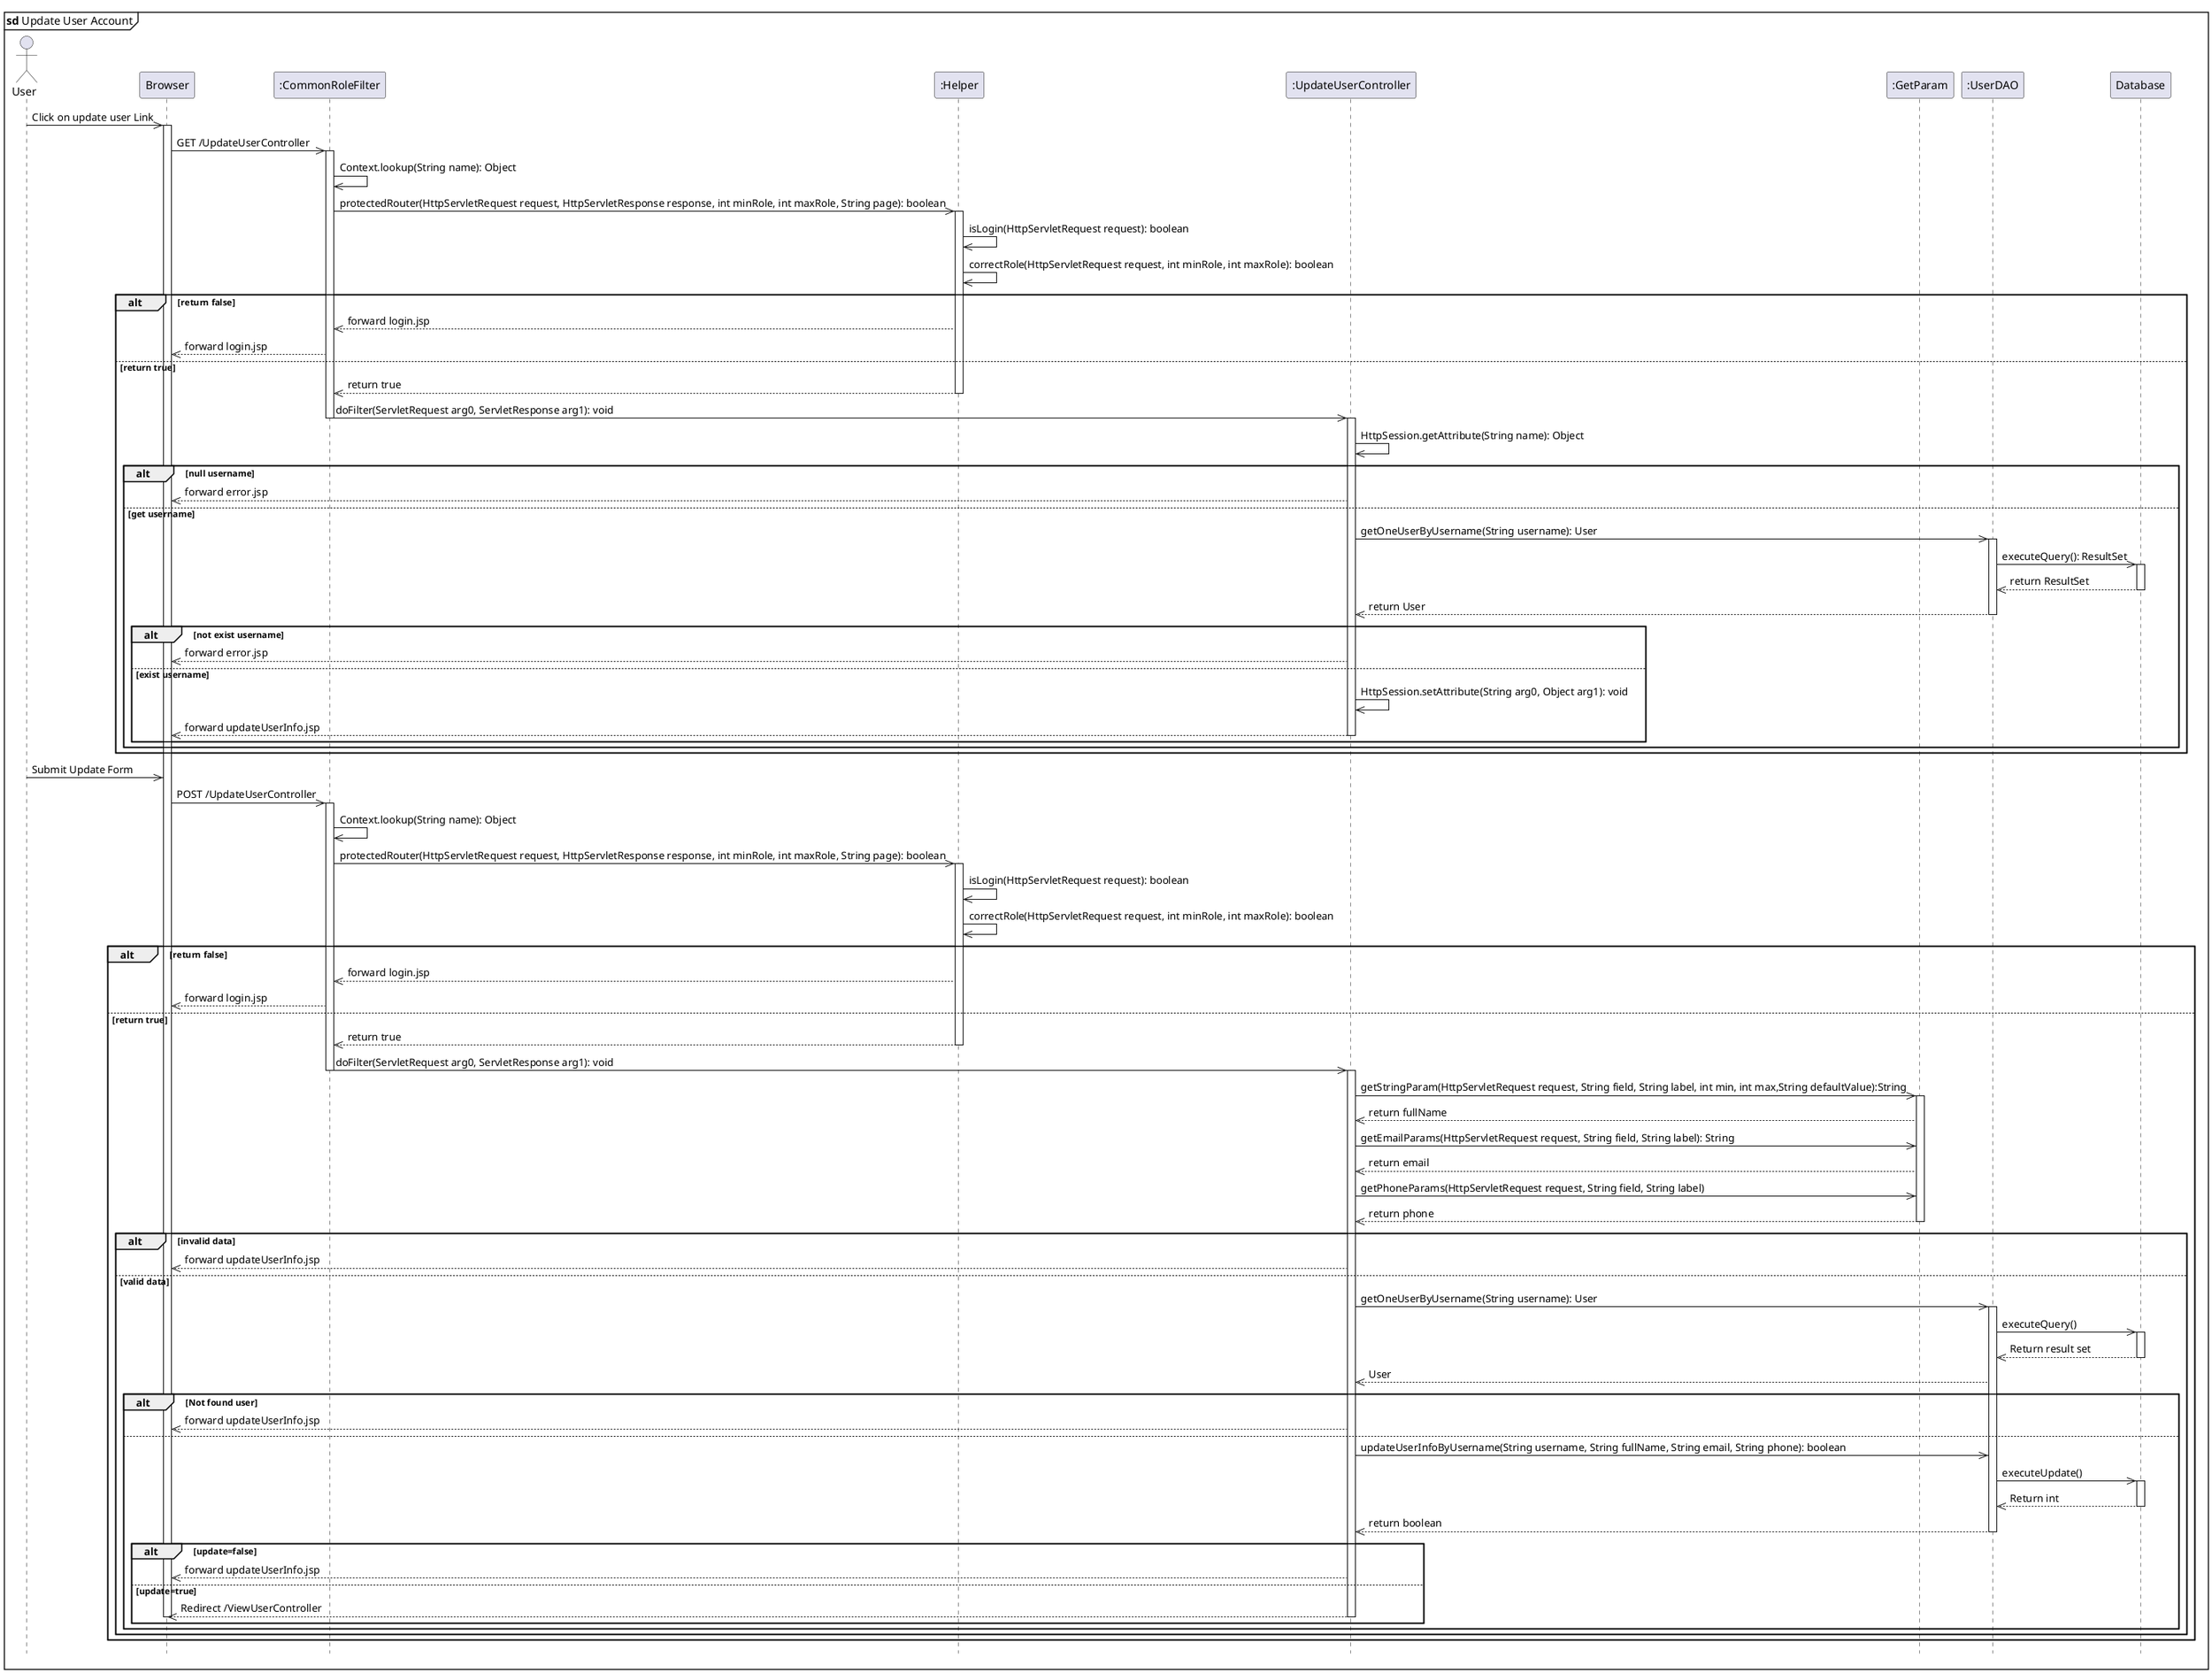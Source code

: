 @startuml updateAccount

hide footbox
mainframe <b>sd</b> Update User Account
actor User
participant "Browser" as Browser
participant ":CommonRoleFilter" as CommonRoleFilter
participant ":Helper" as Helper
participant ":UpdateUserController" as UpdateUserController
participant ":GetParam" as GetParam
participant ":UserDAO" as UserDao
participant "Database" as DB

User ->> Browser: Click on update user Link
activate Browser
Browser ->> CommonRoleFilter: GET /UpdateUserController
activate CommonRoleFilter
CommonRoleFilter ->> CommonRoleFilter: Context.lookup(String name): Object
CommonRoleFilter ->> Helper: protectedRouter(HttpServletRequest request, HttpServletResponse response, int minRole, int maxRole, String page): boolean
activate Helper
Helper ->> Helper: isLogin(HttpServletRequest request): boolean
Helper ->> Helper: correctRole(HttpServletRequest request, int minRole, int maxRole): boolean
alt return false 
    Helper -->> CommonRoleFilter: forward login.jsp
    CommonRoleFilter -->> Browser: forward login.jsp
else return true
    Helper -->> CommonRoleFilter: return true
    deactivate Helper
    CommonRoleFilter ->> UpdateUserController: doFilter(ServletRequest arg0, ServletResponse arg1): void
    deactivate CommonRoleFilter
    activate UpdateUserController
    UpdateUserController ->> UpdateUserController: HttpSession.getAttribute(String name): Object
    alt null username
        UpdateUserController -->> Browser: forward error.jsp
    else get username
        UpdateUserController ->> UserDao: getOneUserByUsername(String username): User
        activate UserDao
        UserDao ->> DB: executeQuery(): ResultSet
        activate DB
        DB -->> UserDao: return ResultSet
        deactivate DB
        UserDao -->> UpdateUserController: return User
        deactivate UserDao
        alt not exist username
            UpdateUserController -->> Browser: forward error.jsp
        else exist username
            UpdateUserController ->> UpdateUserController: HttpSession.setAttribute(String arg0, Object arg1): void
            UpdateUserController -->> Browser: forward updateUserInfo.jsp
        deactivate UpdateUserController
    end
    end
end


User ->> Browser: Submit Update Form
Browser ->> CommonRoleFilter: POST /UpdateUserController
activate CommonRoleFilter
CommonRoleFilter ->> CommonRoleFilter: Context.lookup(String name): Object
CommonRoleFilter ->> Helper: protectedRouter(HttpServletRequest request, HttpServletResponse response, int minRole, int maxRole, String page): boolean
activate Helper
Helper ->> Helper: isLogin(HttpServletRequest request): boolean
Helper ->> Helper: correctRole(HttpServletRequest request, int minRole, int maxRole): boolean
alt return false 
    Helper -->> CommonRoleFilter: forward login.jsp
    CommonRoleFilter -->> Browser: forward login.jsp
else return true
    Helper -->> CommonRoleFilter: return true
    deactivate Helper
    CommonRoleFilter ->> UpdateUserController: doFilter(ServletRequest arg0, ServletResponse arg1): void
    deactivate CommonRoleFilter
    activate UpdateUserController
    UpdateUserController ->> GetParam: getStringParam(HttpServletRequest request, String field, String label, int min, int max,String defaultValue):String
    activate GetParam
    GetParam --->> UpdateUserController: return fullName
    UpdateUserController ->> GetParam: getEmailParams(HttpServletRequest request, String field, String label): String
    GetParam --->> UpdateUserController: return email
    UpdateUserController ->> GetParam: getPhoneParams(HttpServletRequest request, String field, String label)
    GetParam --->> UpdateUserController: return phone
    deactivate GetParam
    alt invalid data
        UpdateUserController -->> Browser: forward updateUserInfo.jsp
    else valid data
        UpdateUserController ->> UserDao: getOneUserByUsername(String username): User
        activate UserDao
        UserDao ->> DB: executeQuery()
        activate DB
        DB -->> UserDao: Return result set
        deactivate DB
        UserDao -->> UpdateUserController: User
        alt Not found user
            UpdateUserController -->> Browser: forward updateUserInfo.jsp
        else
            UpdateUserController ->> UserDao: updateUserInfoByUsername(String username, String fullName, String email, String phone): boolean
            UserDao ->> DB: executeUpdate()
            activate DB
            DB -->> UserDao: Return int
            deactivate DB
            UserDao -->> UpdateUserController: return boolean
            deactivate UserDao
            alt update=false
                UpdateUserController -->> Browser: forward updateUserInfo.jsp
            else  update=true
                UpdateUserController -->> Browser: Redirect /ViewUserController 
                deactivate UpdateUserController
                deactivate Browser
            end
        end
    end
end
@enduml